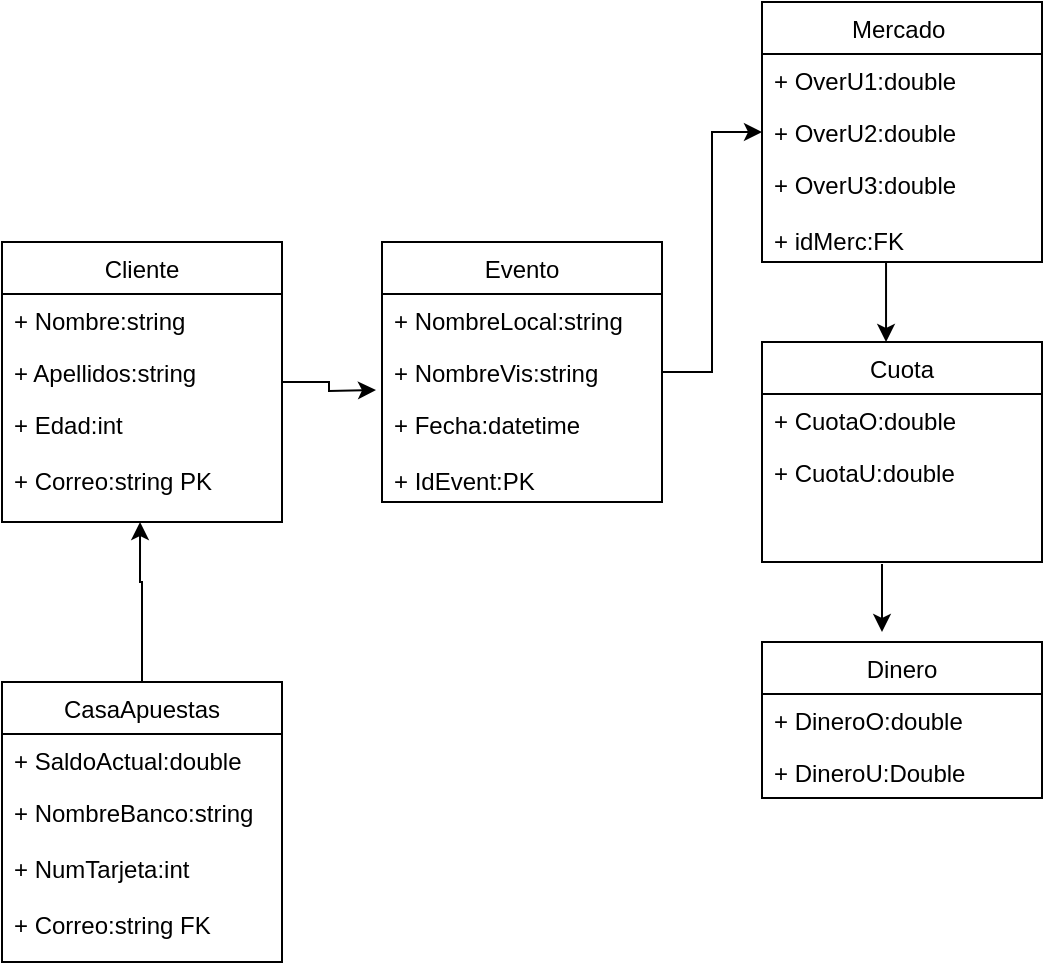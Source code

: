 <mxfile version="13.7.5" type="device"><diagram id="xE_loYN0WyalIdmtPy6F" name="Page-1"><mxGraphModel dx="1955" dy="934" grid="1" gridSize="10" guides="1" tooltips="1" connect="1" arrows="1" fold="1" page="1" pageScale="1" pageWidth="827" pageHeight="1169" math="0" shadow="0"><root><mxCell id="0"/><mxCell id="1" parent="0"/><mxCell id="XP2h67n3nQCvkfsEkFBe-1" value="Mercado " style="swimlane;fontStyle=0;childLayout=stackLayout;horizontal=1;startSize=26;fillColor=none;horizontalStack=0;resizeParent=1;resizeParentMax=0;resizeLast=0;collapsible=1;marginBottom=0;" parent="1" vertex="1"><mxGeometry x="410" y="60" width="140" height="130" as="geometry"/></mxCell><mxCell id="XP2h67n3nQCvkfsEkFBe-2" value="+ OverU1:double" style="text;strokeColor=none;fillColor=none;align=left;verticalAlign=top;spacingLeft=4;spacingRight=4;overflow=hidden;rotatable=0;points=[[0,0.5],[1,0.5]];portConstraint=eastwest;" parent="XP2h67n3nQCvkfsEkFBe-1" vertex="1"><mxGeometry y="26" width="140" height="26" as="geometry"/></mxCell><mxCell id="XP2h67n3nQCvkfsEkFBe-3" value="+ OverU2:double" style="text;strokeColor=none;fillColor=none;align=left;verticalAlign=top;spacingLeft=4;spacingRight=4;overflow=hidden;rotatable=0;points=[[0,0.5],[1,0.5]];portConstraint=eastwest;" parent="XP2h67n3nQCvkfsEkFBe-1" vertex="1"><mxGeometry y="52" width="140" height="26" as="geometry"/></mxCell><mxCell id="XP2h67n3nQCvkfsEkFBe-4" value="+ OverU3:double&#10;&#10;+ idMerc:FK" style="text;strokeColor=none;fillColor=none;align=left;verticalAlign=top;spacingLeft=4;spacingRight=4;overflow=hidden;rotatable=0;points=[[0,0.5],[1,0.5]];portConstraint=eastwest;" parent="XP2h67n3nQCvkfsEkFBe-1" vertex="1"><mxGeometry y="78" width="140" height="52" as="geometry"/></mxCell><mxCell id="XP2h67n3nQCvkfsEkFBe-22" style="edgeStyle=orthogonalEdgeStyle;rounded=0;orthogonalLoop=1;jettySize=auto;html=1;entryX=0;entryY=0.5;entryDx=0;entryDy=0;" parent="1" source="XP2h67n3nQCvkfsEkFBe-11" target="XP2h67n3nQCvkfsEkFBe-3" edge="1"><mxGeometry relative="1" as="geometry"/></mxCell><mxCell id="XP2h67n3nQCvkfsEkFBe-5" value="Cuota" style="swimlane;fontStyle=0;childLayout=stackLayout;horizontal=1;startSize=26;fillColor=none;horizontalStack=0;resizeParent=1;resizeParentMax=0;resizeLast=0;collapsible=1;marginBottom=0;" parent="1" vertex="1"><mxGeometry x="410" y="230" width="140" height="110" as="geometry"/></mxCell><mxCell id="XP2h67n3nQCvkfsEkFBe-6" value="+ CuotaO:double" style="text;strokeColor=none;fillColor=none;align=left;verticalAlign=top;spacingLeft=4;spacingRight=4;overflow=hidden;rotatable=0;points=[[0,0.5],[1,0.5]];portConstraint=eastwest;" parent="XP2h67n3nQCvkfsEkFBe-5" vertex="1"><mxGeometry y="26" width="140" height="26" as="geometry"/></mxCell><mxCell id="XP2h67n3nQCvkfsEkFBe-7" value="+ CuotaU:double" style="text;strokeColor=none;fillColor=none;align=left;verticalAlign=top;spacingLeft=4;spacingRight=4;overflow=hidden;rotatable=0;points=[[0,0.5],[1,0.5]];portConstraint=eastwest;" parent="XP2h67n3nQCvkfsEkFBe-5" vertex="1"><mxGeometry y="52" width="140" height="58" as="geometry"/></mxCell><mxCell id="XP2h67n3nQCvkfsEkFBe-13" value="Dinero" style="swimlane;fontStyle=0;childLayout=stackLayout;horizontal=1;startSize=26;fillColor=none;horizontalStack=0;resizeParent=1;resizeParentMax=0;resizeLast=0;collapsible=1;marginBottom=0;" parent="1" vertex="1"><mxGeometry x="410" y="380" width="140" height="78" as="geometry"/></mxCell><mxCell id="XP2h67n3nQCvkfsEkFBe-14" value="+ DineroO:double" style="text;strokeColor=none;fillColor=none;align=left;verticalAlign=top;spacingLeft=4;spacingRight=4;overflow=hidden;rotatable=0;points=[[0,0.5],[1,0.5]];portConstraint=eastwest;" parent="XP2h67n3nQCvkfsEkFBe-13" vertex="1"><mxGeometry y="26" width="140" height="26" as="geometry"/></mxCell><mxCell id="XP2h67n3nQCvkfsEkFBe-15" value="+ DineroU:Double" style="text;strokeColor=none;fillColor=none;align=left;verticalAlign=top;spacingLeft=4;spacingRight=4;overflow=hidden;rotatable=0;points=[[0,0.5],[1,0.5]];portConstraint=eastwest;" parent="XP2h67n3nQCvkfsEkFBe-13" vertex="1"><mxGeometry y="52" width="140" height="26" as="geometry"/></mxCell><mxCell id="XP2h67n3nQCvkfsEkFBe-9" value="Evento" style="swimlane;fontStyle=0;childLayout=stackLayout;horizontal=1;startSize=26;fillColor=none;horizontalStack=0;resizeParent=1;resizeParentMax=0;resizeLast=0;collapsible=1;marginBottom=0;" parent="1" vertex="1"><mxGeometry x="220" y="180" width="140" height="130" as="geometry"/></mxCell><mxCell id="XP2h67n3nQCvkfsEkFBe-10" value="+ NombreLocal:string" style="text;strokeColor=none;fillColor=none;align=left;verticalAlign=top;spacingLeft=4;spacingRight=4;overflow=hidden;rotatable=0;points=[[0,0.5],[1,0.5]];portConstraint=eastwest;" parent="XP2h67n3nQCvkfsEkFBe-9" vertex="1"><mxGeometry y="26" width="140" height="26" as="geometry"/></mxCell><mxCell id="XP2h67n3nQCvkfsEkFBe-11" value="+ NombreVis:string" style="text;strokeColor=none;fillColor=none;align=left;verticalAlign=top;spacingLeft=4;spacingRight=4;overflow=hidden;rotatable=0;points=[[0,0.5],[1,0.5]];portConstraint=eastwest;" parent="XP2h67n3nQCvkfsEkFBe-9" vertex="1"><mxGeometry y="52" width="140" height="26" as="geometry"/></mxCell><mxCell id="XP2h67n3nQCvkfsEkFBe-12" value="+ Fecha:datetime&#10;&#10;+ IdEvent:PK" style="text;strokeColor=none;fillColor=none;align=left;verticalAlign=top;spacingLeft=4;spacingRight=4;overflow=hidden;rotatable=0;points=[[0,0.5],[1,0.5]];portConstraint=eastwest;" parent="XP2h67n3nQCvkfsEkFBe-9" vertex="1"><mxGeometry y="78" width="140" height="52" as="geometry"/></mxCell><mxCell id="XP2h67n3nQCvkfsEkFBe-23" style="edgeStyle=orthogonalEdgeStyle;rounded=0;orthogonalLoop=1;jettySize=auto;html=1;" parent="1" source="XP2h67n3nQCvkfsEkFBe-18" edge="1"><mxGeometry relative="1" as="geometry"><mxPoint x="217" y="254" as="targetPoint"/></mxGeometry></mxCell><mxCell id="XP2h67n3nQCvkfsEkFBe-18" value="Cliente" style="swimlane;fontStyle=0;childLayout=stackLayout;horizontal=1;startSize=26;fillColor=none;horizontalStack=0;resizeParent=1;resizeParentMax=0;resizeLast=0;collapsible=1;marginBottom=0;" parent="1" vertex="1"><mxGeometry x="30" y="180" width="140" height="140" as="geometry"/></mxCell><mxCell id="XP2h67n3nQCvkfsEkFBe-19" value="+ Nombre:string" style="text;strokeColor=none;fillColor=none;align=left;verticalAlign=top;spacingLeft=4;spacingRight=4;overflow=hidden;rotatable=0;points=[[0,0.5],[1,0.5]];portConstraint=eastwest;" parent="XP2h67n3nQCvkfsEkFBe-18" vertex="1"><mxGeometry y="26" width="140" height="26" as="geometry"/></mxCell><mxCell id="XP2h67n3nQCvkfsEkFBe-20" value="+ Apellidos:string" style="text;strokeColor=none;fillColor=none;align=left;verticalAlign=top;spacingLeft=4;spacingRight=4;overflow=hidden;rotatable=0;points=[[0,0.5],[1,0.5]];portConstraint=eastwest;" parent="XP2h67n3nQCvkfsEkFBe-18" vertex="1"><mxGeometry y="52" width="140" height="26" as="geometry"/></mxCell><mxCell id="XP2h67n3nQCvkfsEkFBe-21" value="+ Edad:int&#10;&#10;+ Correo:string PK" style="text;strokeColor=none;fillColor=none;align=left;verticalAlign=top;spacingLeft=4;spacingRight=4;overflow=hidden;rotatable=0;points=[[0,0.5],[1,0.5]];portConstraint=eastwest;" parent="XP2h67n3nQCvkfsEkFBe-18" vertex="1"><mxGeometry y="78" width="140" height="62" as="geometry"/></mxCell><mxCell id="XP2h67n3nQCvkfsEkFBe-24" value="" style="endArrow=classic;html=1;exitX=0.443;exitY=1;exitDx=0;exitDy=0;exitPerimeter=0;entryX=0.443;entryY=0;entryDx=0;entryDy=0;entryPerimeter=0;" parent="1" source="XP2h67n3nQCvkfsEkFBe-4" target="XP2h67n3nQCvkfsEkFBe-5" edge="1"><mxGeometry width="50" height="50" relative="1" as="geometry"><mxPoint x="580" y="280" as="sourcePoint"/><mxPoint x="630" y="230" as="targetPoint"/></mxGeometry></mxCell><mxCell id="XP2h67n3nQCvkfsEkFBe-25" value="" style="endArrow=classic;html=1;" parent="1" edge="1"><mxGeometry width="50" height="50" relative="1" as="geometry"><mxPoint x="470" y="341" as="sourcePoint"/><mxPoint x="470" y="375" as="targetPoint"/></mxGeometry></mxCell><mxCell id="xDerVVo0nbqY6RueBEoe-4" style="edgeStyle=orthogonalEdgeStyle;rounded=0;orthogonalLoop=1;jettySize=auto;html=1;entryX=0.493;entryY=1;entryDx=0;entryDy=0;entryPerimeter=0;" edge="1" parent="1" source="xDerVVo0nbqY6RueBEoe-1" target="XP2h67n3nQCvkfsEkFBe-21"><mxGeometry relative="1" as="geometry"><Array as="points"><mxPoint x="100" y="350"/><mxPoint x="99" y="350"/></Array></mxGeometry></mxCell><mxCell id="xDerVVo0nbqY6RueBEoe-1" value="CasaApuestas" style="swimlane;fontStyle=0;childLayout=stackLayout;horizontal=1;startSize=26;fillColor=none;horizontalStack=0;resizeParent=1;resizeParentMax=0;resizeLast=0;collapsible=1;marginBottom=0;" vertex="1" parent="1"><mxGeometry x="30" y="400" width="140" height="140" as="geometry"/></mxCell><mxCell id="xDerVVo0nbqY6RueBEoe-2" value="+ SaldoActual:double" style="text;strokeColor=none;fillColor=none;align=left;verticalAlign=top;spacingLeft=4;spacingRight=4;overflow=hidden;rotatable=0;points=[[0,0.5],[1,0.5]];portConstraint=eastwest;" vertex="1" parent="xDerVVo0nbqY6RueBEoe-1"><mxGeometry y="26" width="140" height="26" as="geometry"/></mxCell><mxCell id="xDerVVo0nbqY6RueBEoe-3" value="+ NombreBanco:string&#10;&#10;+ NumTarjeta:int&#10;&#10;+ Correo:string FK" style="text;strokeColor=none;fillColor=none;align=left;verticalAlign=top;spacingLeft=4;spacingRight=4;overflow=hidden;rotatable=0;points=[[0,0.5],[1,0.5]];portConstraint=eastwest;" vertex="1" parent="xDerVVo0nbqY6RueBEoe-1"><mxGeometry y="52" width="140" height="88" as="geometry"/></mxCell></root></mxGraphModel></diagram></mxfile>